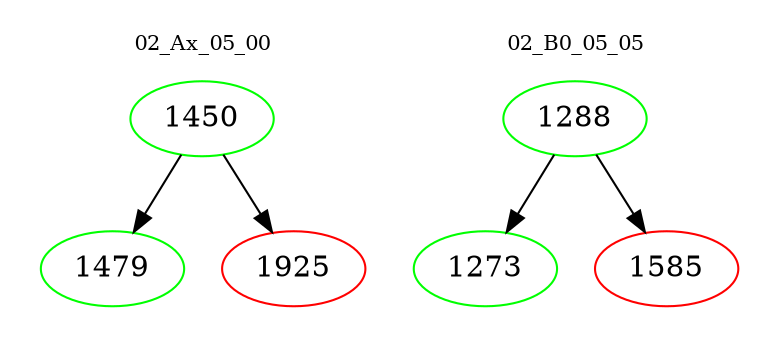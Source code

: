 digraph{
subgraph cluster_0 {
color = white
label = "02_Ax_05_00";
fontsize=10;
T0_1450 [label="1450", color="green"]
T0_1450 -> T0_1479 [color="black"]
T0_1479 [label="1479", color="green"]
T0_1450 -> T0_1925 [color="black"]
T0_1925 [label="1925", color="red"]
}
subgraph cluster_1 {
color = white
label = "02_B0_05_05";
fontsize=10;
T1_1288 [label="1288", color="green"]
T1_1288 -> T1_1273 [color="black"]
T1_1273 [label="1273", color="green"]
T1_1288 -> T1_1585 [color="black"]
T1_1585 [label="1585", color="red"]
}
}
